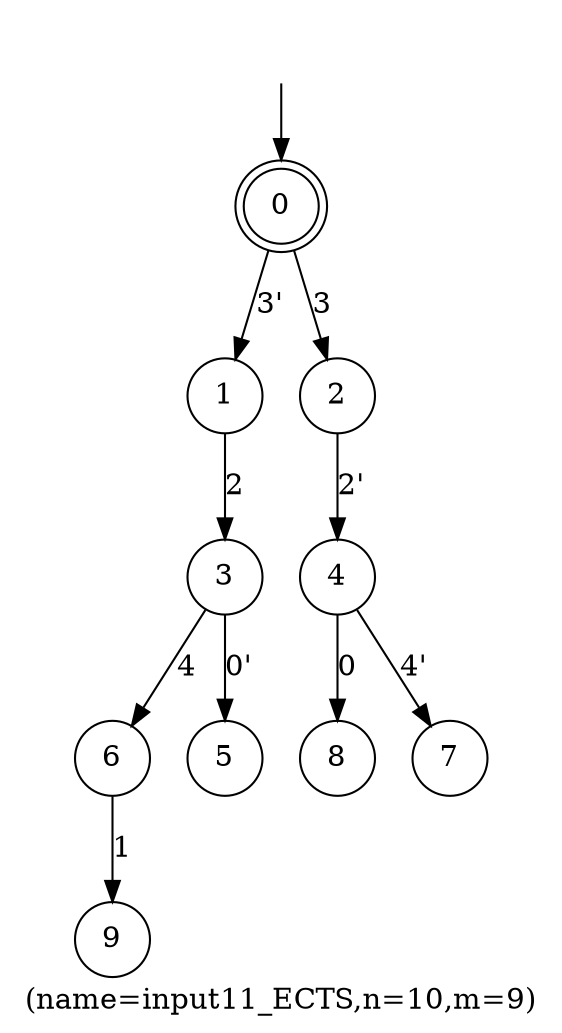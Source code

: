 digraph input11_ECTS{
	label="(name=input11_ECTS,n=10,m=9)";
	_nil [style = "invis"];
	node [shape = doublecircle]; 0;
	node [shape = circle];
	_nil -> 0;
	4->8[label="0"];
	6->9[label="1"];
	1->3[label="2"];
	0->2[label="3"];
	3->6[label="4"];
	4->7[label="4'"];
	3->5[label="0'"];
	2->4[label="2'"];
	0->1[label="3'"];
}
